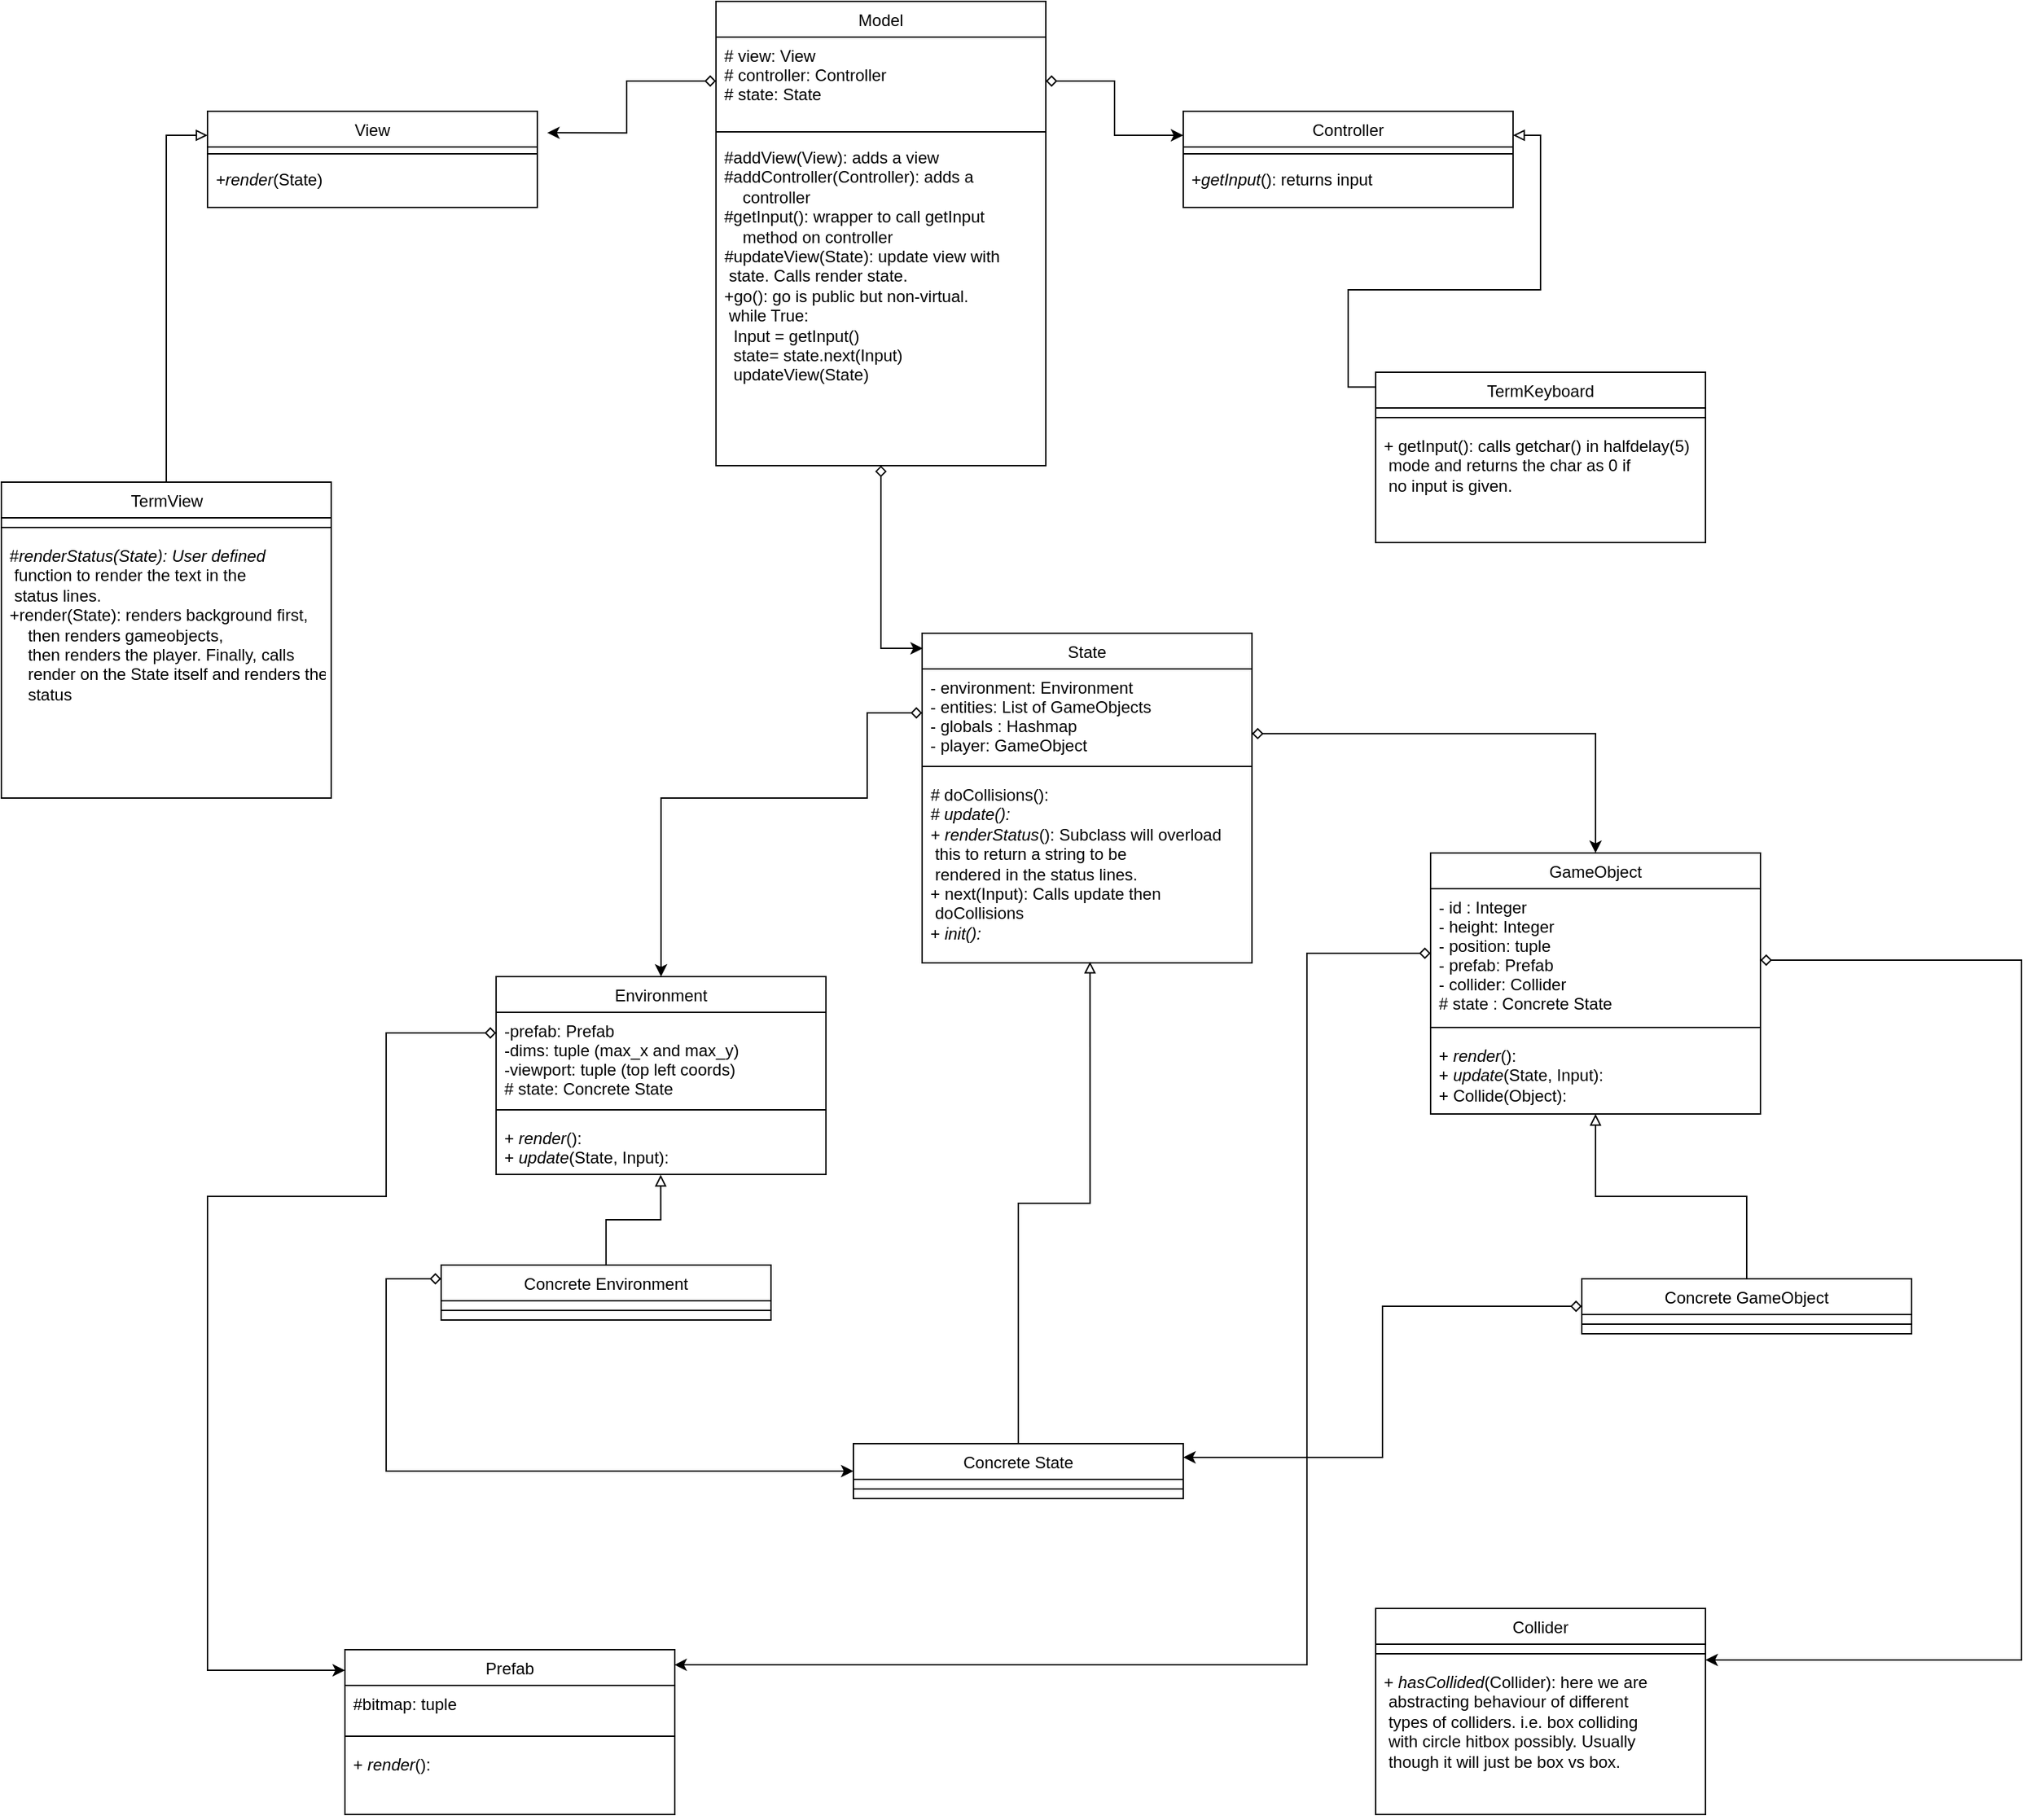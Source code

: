 <mxfile version="15.8.3" type="github">
  <diagram id="C5RBs43oDa-KdzZeNtuy" name="Page-1">
    <mxGraphModel dx="1177" dy="827" grid="1" gridSize="10" guides="1" tooltips="1" connect="1" arrows="1" fold="1" page="1" pageScale="1" pageWidth="827" pageHeight="1169" math="0" shadow="0">
      <root>
        <mxCell id="WIyWlLk6GJQsqaUBKTNV-0" />
        <mxCell id="WIyWlLk6GJQsqaUBKTNV-1" parent="WIyWlLk6GJQsqaUBKTNV-0" />
        <mxCell id="w5kWeoBQfcNdfBbSgqj2-48" style="edgeStyle=orthogonalEdgeStyle;rounded=0;orthogonalLoop=1;jettySize=auto;html=1;endArrow=diamond;endFill=0;exitX=0.002;exitY=0.046;exitDx=0;exitDy=0;exitPerimeter=0;startArrow=classic;startFill=1;" parent="WIyWlLk6GJQsqaUBKTNV-1" source="w5kWeoBQfcNdfBbSgqj2-43" target="w5kWeoBQfcNdfBbSgqj2-0" edge="1">
          <mxGeometry relative="1" as="geometry" />
        </mxCell>
        <mxCell id="w5kWeoBQfcNdfBbSgqj2-0" value="Model" style="swimlane;fontStyle=0;align=center;verticalAlign=top;childLayout=stackLayout;horizontal=1;startSize=26;horizontalStack=0;resizeParent=1;resizeLast=0;collapsible=1;marginBottom=0;rounded=0;shadow=0;strokeWidth=1;" parent="WIyWlLk6GJQsqaUBKTNV-1" vertex="1">
          <mxGeometry x="630" y="320" width="240" height="338" as="geometry">
            <mxRectangle x="340" y="380" width="170" height="26" as="alternateBounds" />
          </mxGeometry>
        </mxCell>
        <mxCell id="w5kWeoBQfcNdfBbSgqj2-1" value="# view: View&#xa;# controller: Controller&#xa;# state: State" style="text;align=left;verticalAlign=top;spacingLeft=4;spacingRight=4;overflow=hidden;rotatable=0;points=[[0,0.5],[1,0.5]];portConstraint=eastwest;" parent="w5kWeoBQfcNdfBbSgqj2-0" vertex="1">
          <mxGeometry y="26" width="240" height="64" as="geometry" />
        </mxCell>
        <mxCell id="w5kWeoBQfcNdfBbSgqj2-2" value="" style="line;html=1;strokeWidth=1;align=left;verticalAlign=middle;spacingTop=-1;spacingLeft=3;spacingRight=3;rotatable=0;labelPosition=right;points=[];portConstraint=eastwest;" parent="w5kWeoBQfcNdfBbSgqj2-0" vertex="1">
          <mxGeometry y="90" width="240" height="10" as="geometry" />
        </mxCell>
        <mxCell id="w5kWeoBQfcNdfBbSgqj2-5" value="#addView(View): adds a view&lt;br&gt;#addController(Controller): adds a &lt;br&gt;&amp;nbsp;&amp;nbsp;&amp;nbsp;&amp;nbsp;controller&lt;br&gt;#getInput(): wrapper to call getInput&lt;br&gt;&amp;nbsp;&amp;nbsp;&amp;nbsp;&amp;nbsp;method on controller&lt;br&gt;&lt;i&gt;#&lt;/i&gt;updateView(State): update view with&lt;br&gt;&lt;span style=&quot;white-space: pre&quot;&gt; &lt;/span&gt;state. Calls render state.&lt;br&gt;+go(): go is public but non-virtual.&lt;br&gt;&lt;span style=&quot;white-space: pre&quot;&gt; &lt;/span&gt;while True:&lt;br&gt;&lt;span style=&quot;white-space: pre&quot;&gt; &lt;/span&gt;&lt;span style=&quot;white-space: pre&quot;&gt; &lt;/span&gt;Input = getInput()&lt;br&gt;&lt;span style=&quot;white-space: pre&quot;&gt; &lt;/span&gt;&lt;span style=&quot;white-space: pre&quot;&gt; &lt;/span&gt;state= state.next(Input)&lt;br&gt;&lt;span style=&quot;white-space: pre&quot;&gt; &lt;/span&gt;&lt;span style=&quot;white-space: pre&quot;&gt; &lt;/span&gt;updateView(State)&lt;br&gt;&lt;span style=&quot;white-space: pre&quot;&gt; &lt;/span&gt;&lt;span style=&quot;white-space: pre&quot;&gt; &lt;/span&gt;&lt;br&gt;&lt;span style=&quot;white-space: pre&quot;&gt; &lt;/span&gt;" style="text;align=left;verticalAlign=top;spacingLeft=4;spacingRight=4;overflow=hidden;rotatable=0;points=[[0,0.5],[1,0.5]];portConstraint=eastwest;fontStyle=0;html=1;" parent="w5kWeoBQfcNdfBbSgqj2-0" vertex="1">
          <mxGeometry y="100" width="240" height="218" as="geometry" />
        </mxCell>
        <mxCell id="w5kWeoBQfcNdfBbSgqj2-19" value="View" style="swimlane;fontStyle=0;align=center;verticalAlign=top;childLayout=stackLayout;horizontal=1;startSize=26;horizontalStack=0;resizeParent=1;resizeLast=0;collapsible=1;marginBottom=0;rounded=0;shadow=0;strokeWidth=1;" parent="WIyWlLk6GJQsqaUBKTNV-1" vertex="1">
          <mxGeometry x="260" y="400" width="240" height="70" as="geometry">
            <mxRectangle x="340" y="380" width="170" height="26" as="alternateBounds" />
          </mxGeometry>
        </mxCell>
        <mxCell id="w5kWeoBQfcNdfBbSgqj2-21" value="" style="line;html=1;strokeWidth=1;align=left;verticalAlign=middle;spacingTop=-1;spacingLeft=3;spacingRight=3;rotatable=0;labelPosition=right;points=[];portConstraint=eastwest;" parent="w5kWeoBQfcNdfBbSgqj2-19" vertex="1">
          <mxGeometry y="26" width="240" height="10" as="geometry" />
        </mxCell>
        <mxCell id="w5kWeoBQfcNdfBbSgqj2-22" value="+render&lt;span style=&quot;font-style: normal&quot;&gt;(State)&lt;/span&gt;" style="text;align=left;verticalAlign=top;spacingLeft=4;spacingRight=4;overflow=hidden;rotatable=0;points=[[0,0.5],[1,0.5]];portConstraint=eastwest;fontStyle=2;html=1;" parent="w5kWeoBQfcNdfBbSgqj2-19" vertex="1">
          <mxGeometry y="36" width="240" height="24" as="geometry" />
        </mxCell>
        <mxCell id="w5kWeoBQfcNdfBbSgqj2-23" value="Controller" style="swimlane;fontStyle=0;align=center;verticalAlign=top;childLayout=stackLayout;horizontal=1;startSize=26;horizontalStack=0;resizeParent=1;resizeLast=0;collapsible=1;marginBottom=0;rounded=0;shadow=0;strokeWidth=1;" parent="WIyWlLk6GJQsqaUBKTNV-1" vertex="1">
          <mxGeometry x="970" y="400" width="240" height="70" as="geometry">
            <mxRectangle x="340" y="380" width="170" height="26" as="alternateBounds" />
          </mxGeometry>
        </mxCell>
        <mxCell id="w5kWeoBQfcNdfBbSgqj2-24" value="" style="line;html=1;strokeWidth=1;align=left;verticalAlign=middle;spacingTop=-1;spacingLeft=3;spacingRight=3;rotatable=0;labelPosition=right;points=[];portConstraint=eastwest;" parent="w5kWeoBQfcNdfBbSgqj2-23" vertex="1">
          <mxGeometry y="26" width="240" height="10" as="geometry" />
        </mxCell>
        <mxCell id="w5kWeoBQfcNdfBbSgqj2-25" value="&lt;span style=&quot;font-style: normal&quot;&gt;+&lt;/span&gt;getInput&lt;span style=&quot;font-style: normal&quot;&gt;(): returns input&lt;/span&gt;" style="text;align=left;verticalAlign=top;spacingLeft=4;spacingRight=4;overflow=hidden;rotatable=0;points=[[0,0.5],[1,0.5]];portConstraint=eastwest;fontStyle=2;html=1;" parent="w5kWeoBQfcNdfBbSgqj2-23" vertex="1">
          <mxGeometry y="36" width="240" height="24" as="geometry" />
        </mxCell>
        <mxCell id="w5kWeoBQfcNdfBbSgqj2-26" value="TermKeyboard" style="swimlane;fontStyle=0;align=center;verticalAlign=top;childLayout=stackLayout;horizontal=1;startSize=26;horizontalStack=0;resizeParent=1;resizeLast=0;collapsible=1;marginBottom=0;rounded=0;shadow=0;strokeWidth=1;" parent="WIyWlLk6GJQsqaUBKTNV-1" vertex="1">
          <mxGeometry x="1110" y="590" width="240" height="124" as="geometry">
            <mxRectangle x="1450" y="610" width="170" height="26" as="alternateBounds" />
          </mxGeometry>
        </mxCell>
        <mxCell id="w5kWeoBQfcNdfBbSgqj2-27" value="" style="line;html=1;strokeWidth=1;align=left;verticalAlign=middle;spacingTop=-1;spacingLeft=3;spacingRight=3;rotatable=0;labelPosition=right;points=[];portConstraint=eastwest;" parent="w5kWeoBQfcNdfBbSgqj2-26" vertex="1">
          <mxGeometry y="26" width="240" height="14" as="geometry" />
        </mxCell>
        <mxCell id="w5kWeoBQfcNdfBbSgqj2-28" value="+ getInput(): calls getchar() in halfdelay(5)&lt;br&gt;&lt;span style=&quot;white-space: pre&quot;&gt; &lt;/span&gt;mode and returns the char as 0 if&lt;br&gt;&lt;span style=&quot;white-space: pre&quot;&gt; &lt;/span&gt;no input is given." style="text;align=left;verticalAlign=top;spacingLeft=4;spacingRight=4;overflow=hidden;rotatable=0;points=[[0,0.5],[1,0.5]];portConstraint=eastwest;html=1;" parent="w5kWeoBQfcNdfBbSgqj2-26" vertex="1">
          <mxGeometry y="40" width="240" height="84" as="geometry" />
        </mxCell>
        <mxCell id="w5kWeoBQfcNdfBbSgqj2-32" style="edgeStyle=orthogonalEdgeStyle;rounded=0;orthogonalLoop=1;jettySize=auto;html=1;exitX=1.03;exitY=0.224;exitDx=0;exitDy=0;entryX=0;entryY=0.5;entryDx=0;entryDy=0;endArrow=diamond;endFill=0;exitPerimeter=0;startArrow=classic;startFill=1;" parent="WIyWlLk6GJQsqaUBKTNV-1" source="w5kWeoBQfcNdfBbSgqj2-19" target="w5kWeoBQfcNdfBbSgqj2-1" edge="1">
          <mxGeometry relative="1" as="geometry" />
        </mxCell>
        <mxCell id="w5kWeoBQfcNdfBbSgqj2-33" style="edgeStyle=orthogonalEdgeStyle;rounded=0;orthogonalLoop=1;jettySize=auto;html=1;endArrow=diamond;endFill=0;exitX=0;exitY=0.25;exitDx=0;exitDy=0;startArrow=classic;startFill=1;" parent="WIyWlLk6GJQsqaUBKTNV-1" source="w5kWeoBQfcNdfBbSgqj2-23" target="w5kWeoBQfcNdfBbSgqj2-1" edge="1">
          <mxGeometry relative="1" as="geometry" />
        </mxCell>
        <mxCell id="w5kWeoBQfcNdfBbSgqj2-35" style="edgeStyle=orthogonalEdgeStyle;rounded=0;orthogonalLoop=1;jettySize=auto;html=1;entryX=1;entryY=0.25;entryDx=0;entryDy=0;endArrow=block;endFill=0;exitX=0;exitY=0.087;exitDx=0;exitDy=0;exitPerimeter=0;" parent="WIyWlLk6GJQsqaUBKTNV-1" source="w5kWeoBQfcNdfBbSgqj2-26" target="w5kWeoBQfcNdfBbSgqj2-23" edge="1">
          <mxGeometry relative="1" as="geometry" />
        </mxCell>
        <mxCell id="w5kWeoBQfcNdfBbSgqj2-42" style="edgeStyle=orthogonalEdgeStyle;rounded=0;orthogonalLoop=1;jettySize=auto;html=1;entryX=0;entryY=0.25;entryDx=0;entryDy=0;endArrow=block;endFill=0;" parent="WIyWlLk6GJQsqaUBKTNV-1" source="w5kWeoBQfcNdfBbSgqj2-38" target="w5kWeoBQfcNdfBbSgqj2-19" edge="1">
          <mxGeometry relative="1" as="geometry" />
        </mxCell>
        <mxCell id="w5kWeoBQfcNdfBbSgqj2-38" value="TermView" style="swimlane;fontStyle=0;align=center;verticalAlign=top;childLayout=stackLayout;horizontal=1;startSize=26;horizontalStack=0;resizeParent=1;resizeLast=0;collapsible=1;marginBottom=0;rounded=0;shadow=0;strokeWidth=1;html=1;" parent="WIyWlLk6GJQsqaUBKTNV-1" vertex="1">
          <mxGeometry x="110" y="670" width="240" height="230" as="geometry">
            <mxRectangle x="1450" y="610" width="170" height="26" as="alternateBounds" />
          </mxGeometry>
        </mxCell>
        <mxCell id="w5kWeoBQfcNdfBbSgqj2-40" value="" style="line;html=1;strokeWidth=1;align=left;verticalAlign=middle;spacingTop=-1;spacingLeft=3;spacingRight=3;rotatable=0;labelPosition=right;points=[];portConstraint=eastwest;" parent="w5kWeoBQfcNdfBbSgqj2-38" vertex="1">
          <mxGeometry y="26" width="240" height="14" as="geometry" />
        </mxCell>
        <mxCell id="w5kWeoBQfcNdfBbSgqj2-41" value="&lt;span style=&quot;font-style: normal&quot;&gt;#&lt;/span&gt;renderStatus(State): User defined&lt;br&gt;&lt;span style=&quot;font-style: normal&quot;&gt;&lt;span style=&quot;white-space: pre&quot;&gt; &lt;/span&gt;function to render the text in the&lt;br&gt;&lt;span style=&quot;white-space: pre&quot;&gt; &lt;/span&gt;status lines.&amp;nbsp;&lt;br&gt;+render(State): renders background first, &lt;br&gt;&amp;nbsp;&amp;nbsp;&amp;nbsp;&amp;nbsp;then&amp;nbsp;renders gameobjects, &lt;br&gt;&amp;nbsp;&amp;nbsp;&amp;nbsp;&amp;nbsp;then renders the player. Finally, calls&lt;br&gt;&amp;nbsp; &amp;nbsp; render on the State itself and renders the&lt;br&gt;&amp;nbsp; &amp;nbsp; status&lt;br&gt;&lt;/span&gt;" style="text;align=left;verticalAlign=top;spacingLeft=4;spacingRight=4;overflow=hidden;rotatable=0;points=[[0,0.5],[1,0.5]];portConstraint=eastwest;fontStyle=2;html=1;" parent="w5kWeoBQfcNdfBbSgqj2-38" vertex="1">
          <mxGeometry y="40" width="240" height="150" as="geometry" />
        </mxCell>
        <mxCell id="w5kWeoBQfcNdfBbSgqj2-78" style="edgeStyle=orthogonalEdgeStyle;rounded=0;orthogonalLoop=1;jettySize=auto;html=1;endArrow=diamond;endFill=0;startArrow=classic;startFill=1;exitX=0.5;exitY=0;exitDx=0;exitDy=0;entryX=1;entryY=0.736;entryDx=0;entryDy=0;entryPerimeter=0;" parent="WIyWlLk6GJQsqaUBKTNV-1" source="w5kWeoBQfcNdfBbSgqj2-75" target="w5kWeoBQfcNdfBbSgqj2-49" edge="1">
          <mxGeometry relative="1" as="geometry" />
        </mxCell>
        <mxCell id="w5kWeoBQfcNdfBbSgqj2-43" value="State" style="swimlane;fontStyle=0;align=center;verticalAlign=top;childLayout=stackLayout;horizontal=1;startSize=26;horizontalStack=0;resizeParent=1;resizeLast=0;collapsible=1;marginBottom=0;rounded=0;shadow=0;strokeWidth=1;" parent="WIyWlLk6GJQsqaUBKTNV-1" vertex="1">
          <mxGeometry x="780" y="780" width="240" height="240" as="geometry">
            <mxRectangle x="1450" y="610" width="170" height="26" as="alternateBounds" />
          </mxGeometry>
        </mxCell>
        <mxCell id="w5kWeoBQfcNdfBbSgqj2-49" value="- environment: Environment&#xa;- entities: List of GameObjects&#xa;- globals : Hashmap&#xa;- player: GameObject" style="text;align=left;verticalAlign=top;spacingLeft=4;spacingRight=4;overflow=hidden;rotatable=0;points=[[0,0.5],[1,0.5]];portConstraint=eastwest;" parent="w5kWeoBQfcNdfBbSgqj2-43" vertex="1">
          <mxGeometry y="26" width="240" height="64" as="geometry" />
        </mxCell>
        <mxCell id="w5kWeoBQfcNdfBbSgqj2-45" value="" style="line;html=1;strokeWidth=1;align=left;verticalAlign=middle;spacingTop=-1;spacingLeft=3;spacingRight=3;rotatable=0;labelPosition=right;points=[];portConstraint=eastwest;" parent="w5kWeoBQfcNdfBbSgqj2-43" vertex="1">
          <mxGeometry y="90" width="240" height="14" as="geometry" />
        </mxCell>
        <mxCell id="w5kWeoBQfcNdfBbSgqj2-67" value="#&amp;nbsp;&lt;span style=&quot;font-style: normal&quot;&gt;doCollisions():&lt;/span&gt;&amp;nbsp;&lt;br&gt;# update():&lt;br&gt;+ renderStatus&lt;span style=&quot;font-style: normal&quot;&gt;(): Subclass will overload &lt;br&gt;&lt;span style=&quot;white-space: pre&quot;&gt; this &lt;/span&gt;to return a string to be &lt;br&gt;&lt;span style=&quot;white-space: pre&quot;&gt; &lt;/span&gt;rendered in the status lines.&lt;br&gt;+ next&lt;/span&gt;&lt;span style=&quot;font-style: normal&quot;&gt;(Input): Calls update then &lt;br&gt;&lt;span style=&quot;white-space: pre&quot;&gt; &lt;/span&gt;doCollisions&lt;br&gt;+ &lt;/span&gt;init():" style="text;align=left;verticalAlign=top;spacingLeft=4;spacingRight=4;overflow=hidden;rotatable=0;points=[[0,0.5],[1,0.5]];portConstraint=eastwest;fontStyle=2;html=1;" parent="w5kWeoBQfcNdfBbSgqj2-43" vertex="1">
          <mxGeometry y="104" width="240" height="136" as="geometry" />
        </mxCell>
        <mxCell id="w5kWeoBQfcNdfBbSgqj2-57" value="Environment" style="swimlane;fontStyle=0;align=center;verticalAlign=top;childLayout=stackLayout;horizontal=1;startSize=26;horizontalStack=0;resizeParent=1;resizeLast=0;collapsible=1;marginBottom=0;rounded=0;shadow=0;strokeWidth=1;" parent="WIyWlLk6GJQsqaUBKTNV-1" vertex="1">
          <mxGeometry x="470" y="1030" width="240" height="144" as="geometry">
            <mxRectangle x="1450" y="610" width="170" height="26" as="alternateBounds" />
          </mxGeometry>
        </mxCell>
        <mxCell id="w5kWeoBQfcNdfBbSgqj2-103" value="-prefab: Prefab&#xa;-dims: tuple (max_x and max_y)&#xa;-viewport: tuple (top left coords)&#xa;# state: Concrete State" style="text;align=left;verticalAlign=top;spacingLeft=4;spacingRight=4;overflow=hidden;rotatable=0;points=[[0,0.5],[1,0.5]];portConstraint=eastwest;" parent="w5kWeoBQfcNdfBbSgqj2-57" vertex="1">
          <mxGeometry y="26" width="240" height="64" as="geometry" />
        </mxCell>
        <mxCell id="w5kWeoBQfcNdfBbSgqj2-59" value="" style="line;html=1;strokeWidth=1;align=left;verticalAlign=middle;spacingTop=-1;spacingLeft=3;spacingRight=3;rotatable=0;labelPosition=right;points=[];portConstraint=eastwest;" parent="w5kWeoBQfcNdfBbSgqj2-57" vertex="1">
          <mxGeometry y="90" width="240" height="14" as="geometry" />
        </mxCell>
        <mxCell id="w5kWeoBQfcNdfBbSgqj2-105" value="+ &lt;i&gt;render&lt;/i&gt;():&amp;nbsp;&lt;br&gt;+ &lt;i&gt;update&lt;/i&gt;(State, Input):" style="text;align=left;verticalAlign=top;spacingLeft=4;spacingRight=4;overflow=hidden;rotatable=0;points=[[0,0.5],[1,0.5]];portConstraint=eastwest;html=1;" parent="w5kWeoBQfcNdfBbSgqj2-57" vertex="1">
          <mxGeometry y="104" width="240" height="40" as="geometry" />
        </mxCell>
        <mxCell id="w5kWeoBQfcNdfBbSgqj2-72" style="edgeStyle=orthogonalEdgeStyle;rounded=0;orthogonalLoop=1;jettySize=auto;html=1;endArrow=diamond;endFill=0;exitX=0.5;exitY=0;exitDx=0;exitDy=0;startArrow=classic;startFill=1;entryX=0;entryY=0.5;entryDx=0;entryDy=0;" parent="WIyWlLk6GJQsqaUBKTNV-1" source="w5kWeoBQfcNdfBbSgqj2-57" target="w5kWeoBQfcNdfBbSgqj2-49" edge="1">
          <mxGeometry relative="1" as="geometry">
            <mxPoint x="780" y="855" as="targetPoint" />
            <Array as="points">
              <mxPoint x="590" y="900" />
              <mxPoint x="740" y="900" />
              <mxPoint x="740" y="838" />
            </Array>
          </mxGeometry>
        </mxCell>
        <mxCell id="w5kWeoBQfcNdfBbSgqj2-75" value="GameObject" style="swimlane;fontStyle=0;align=center;verticalAlign=top;childLayout=stackLayout;horizontal=1;startSize=26;horizontalStack=0;resizeParent=1;resizeLast=0;collapsible=1;marginBottom=0;rounded=0;shadow=0;strokeWidth=1;" parent="WIyWlLk6GJQsqaUBKTNV-1" vertex="1">
          <mxGeometry x="1150" y="940" width="240" height="190" as="geometry">
            <mxRectangle x="1450" y="610" width="170" height="26" as="alternateBounds" />
          </mxGeometry>
        </mxCell>
        <mxCell id="w5kWeoBQfcNdfBbSgqj2-76" value="- id : Integer&#xa;- height: Integer&#xa;- position: tuple&#xa;- prefab: Prefab&#xa;- collider: Collider&#xa;# state : Concrete State&#xa;" style="text;align=left;verticalAlign=top;spacingLeft=4;spacingRight=4;overflow=hidden;rotatable=0;points=[[0,0.5],[1,0.5]];portConstraint=eastwest;" parent="w5kWeoBQfcNdfBbSgqj2-75" vertex="1">
          <mxGeometry y="26" width="240" height="94" as="geometry" />
        </mxCell>
        <mxCell id="w5kWeoBQfcNdfBbSgqj2-77" value="" style="line;html=1;strokeWidth=1;align=left;verticalAlign=middle;spacingTop=-1;spacingLeft=3;spacingRight=3;rotatable=0;labelPosition=right;points=[];portConstraint=eastwest;" parent="w5kWeoBQfcNdfBbSgqj2-75" vertex="1">
          <mxGeometry y="120" width="240" height="14" as="geometry" />
        </mxCell>
        <mxCell id="w5kWeoBQfcNdfBbSgqj2-106" value="+ &lt;i&gt;render&lt;/i&gt;():&amp;nbsp;&lt;br&gt;+ &lt;i&gt;update&lt;/i&gt;(State, Input):&lt;br&gt;+ Collide(Object):" style="text;align=left;verticalAlign=top;spacingLeft=4;spacingRight=4;overflow=hidden;rotatable=0;points=[[0,0.5],[1,0.5]];portConstraint=eastwest;html=1;" parent="w5kWeoBQfcNdfBbSgqj2-75" vertex="1">
          <mxGeometry y="134" width="240" height="56" as="geometry" />
        </mxCell>
        <mxCell id="TpjcOulq7pznEjtLuAkR-1" style="edgeStyle=orthogonalEdgeStyle;rounded=0;orthogonalLoop=1;jettySize=auto;html=1;entryX=0.509;entryY=0.994;entryDx=0;entryDy=0;entryPerimeter=0;startArrow=none;startFill=0;endArrow=block;endFill=0;" parent="WIyWlLk6GJQsqaUBKTNV-1" source="w5kWeoBQfcNdfBbSgqj2-81" target="w5kWeoBQfcNdfBbSgqj2-67" edge="1">
          <mxGeometry relative="1" as="geometry" />
        </mxCell>
        <mxCell id="w5kWeoBQfcNdfBbSgqj2-81" value="Concrete State" style="swimlane;fontStyle=0;align=center;verticalAlign=top;childLayout=stackLayout;horizontal=1;startSize=26;horizontalStack=0;resizeParent=1;resizeLast=0;collapsible=1;marginBottom=0;rounded=0;shadow=0;strokeWidth=1;" parent="WIyWlLk6GJQsqaUBKTNV-1" vertex="1">
          <mxGeometry x="730" y="1370" width="240" height="40" as="geometry">
            <mxRectangle x="1450" y="610" width="170" height="26" as="alternateBounds" />
          </mxGeometry>
        </mxCell>
        <mxCell id="w5kWeoBQfcNdfBbSgqj2-83" value="" style="line;html=1;strokeWidth=1;align=left;verticalAlign=middle;spacingTop=-1;spacingLeft=3;spacingRight=3;rotatable=0;labelPosition=right;points=[];portConstraint=eastwest;" parent="w5kWeoBQfcNdfBbSgqj2-81" vertex="1">
          <mxGeometry y="26" width="240" height="14" as="geometry" />
        </mxCell>
        <mxCell id="w5kWeoBQfcNdfBbSgqj2-101" style="edgeStyle=orthogonalEdgeStyle;rounded=0;orthogonalLoop=1;jettySize=auto;html=1;startArrow=none;startFill=0;endArrow=block;endFill=0;entryX=0.499;entryY=1.007;entryDx=0;entryDy=0;entryPerimeter=0;" parent="WIyWlLk6GJQsqaUBKTNV-1" source="w5kWeoBQfcNdfBbSgqj2-98" target="w5kWeoBQfcNdfBbSgqj2-105" edge="1">
          <mxGeometry relative="1" as="geometry">
            <mxPoint x="590" y="1170" as="targetPoint" />
          </mxGeometry>
        </mxCell>
        <mxCell id="w5kWeoBQfcNdfBbSgqj2-102" style="edgeStyle=orthogonalEdgeStyle;rounded=0;orthogonalLoop=1;jettySize=auto;html=1;entryX=0;entryY=0.5;entryDx=0;entryDy=0;startArrow=diamond;startFill=0;endArrow=classic;endFill=1;exitX=0;exitY=0.25;exitDx=0;exitDy=0;" parent="WIyWlLk6GJQsqaUBKTNV-1" source="w5kWeoBQfcNdfBbSgqj2-98" target="w5kWeoBQfcNdfBbSgqj2-81" edge="1">
          <mxGeometry relative="1" as="geometry">
            <mxPoint x="410" y="1250" as="sourcePoint" />
            <Array as="points">
              <mxPoint x="390" y="1250" />
              <mxPoint x="390" y="1390" />
            </Array>
          </mxGeometry>
        </mxCell>
        <mxCell id="w5kWeoBQfcNdfBbSgqj2-98" value="Concrete Environment" style="swimlane;fontStyle=0;align=center;verticalAlign=top;childLayout=stackLayout;horizontal=1;startSize=26;horizontalStack=0;resizeParent=1;resizeLast=0;collapsible=1;marginBottom=0;rounded=0;shadow=0;strokeWidth=1;" parent="WIyWlLk6GJQsqaUBKTNV-1" vertex="1">
          <mxGeometry x="430" y="1240" width="240" height="40" as="geometry">
            <mxRectangle x="1450" y="610" width="170" height="26" as="alternateBounds" />
          </mxGeometry>
        </mxCell>
        <mxCell id="w5kWeoBQfcNdfBbSgqj2-99" value="" style="line;html=1;strokeWidth=1;align=left;verticalAlign=middle;spacingTop=-1;spacingLeft=3;spacingRight=3;rotatable=0;labelPosition=right;points=[];portConstraint=eastwest;" parent="w5kWeoBQfcNdfBbSgqj2-98" vertex="1">
          <mxGeometry y="26" width="240" height="14" as="geometry" />
        </mxCell>
        <mxCell id="w5kWeoBQfcNdfBbSgqj2-111" style="edgeStyle=orthogonalEdgeStyle;rounded=0;orthogonalLoop=1;jettySize=auto;html=1;entryX=0.5;entryY=1;entryDx=0;entryDy=0;startArrow=none;startFill=0;endArrow=block;endFill=0;" parent="WIyWlLk6GJQsqaUBKTNV-1" source="w5kWeoBQfcNdfBbSgqj2-107" target="w5kWeoBQfcNdfBbSgqj2-75" edge="1">
          <mxGeometry relative="1" as="geometry" />
        </mxCell>
        <mxCell id="w5kWeoBQfcNdfBbSgqj2-112" style="edgeStyle=orthogonalEdgeStyle;rounded=0;orthogonalLoop=1;jettySize=auto;html=1;entryX=1;entryY=0.25;entryDx=0;entryDy=0;startArrow=diamond;startFill=0;endArrow=classic;endFill=1;" parent="WIyWlLk6GJQsqaUBKTNV-1" source="w5kWeoBQfcNdfBbSgqj2-107" target="w5kWeoBQfcNdfBbSgqj2-81" edge="1">
          <mxGeometry relative="1" as="geometry" />
        </mxCell>
        <mxCell id="w5kWeoBQfcNdfBbSgqj2-107" value="Concrete GameObject" style="swimlane;fontStyle=0;align=center;verticalAlign=top;childLayout=stackLayout;horizontal=1;startSize=26;horizontalStack=0;resizeParent=1;resizeLast=0;collapsible=1;marginBottom=0;rounded=0;shadow=0;strokeWidth=1;" parent="WIyWlLk6GJQsqaUBKTNV-1" vertex="1">
          <mxGeometry x="1260" y="1250" width="240" height="40" as="geometry">
            <mxRectangle x="1450" y="610" width="170" height="26" as="alternateBounds" />
          </mxGeometry>
        </mxCell>
        <mxCell id="w5kWeoBQfcNdfBbSgqj2-109" value="" style="line;html=1;strokeWidth=1;align=left;verticalAlign=middle;spacingTop=-1;spacingLeft=3;spacingRight=3;rotatable=0;labelPosition=right;points=[];portConstraint=eastwest;" parent="w5kWeoBQfcNdfBbSgqj2-107" vertex="1">
          <mxGeometry y="26" width="240" height="14" as="geometry" />
        </mxCell>
        <mxCell id="w5kWeoBQfcNdfBbSgqj2-113" value="Prefab" style="swimlane;fontStyle=0;align=center;verticalAlign=top;childLayout=stackLayout;horizontal=1;startSize=26;horizontalStack=0;resizeParent=1;resizeLast=0;collapsible=1;marginBottom=0;rounded=0;shadow=0;strokeWidth=1;" parent="WIyWlLk6GJQsqaUBKTNV-1" vertex="1">
          <mxGeometry x="360" y="1520" width="240" height="120" as="geometry">
            <mxRectangle x="1450" y="610" width="170" height="26" as="alternateBounds" />
          </mxGeometry>
        </mxCell>
        <mxCell id="w5kWeoBQfcNdfBbSgqj2-114" value="#bitmap: tuple" style="text;align=left;verticalAlign=top;spacingLeft=4;spacingRight=4;overflow=hidden;rotatable=0;points=[[0,0.5],[1,0.5]];portConstraint=eastwest;" parent="w5kWeoBQfcNdfBbSgqj2-113" vertex="1">
          <mxGeometry y="26" width="240" height="30" as="geometry" />
        </mxCell>
        <mxCell id="w5kWeoBQfcNdfBbSgqj2-115" value="" style="line;html=1;strokeWidth=1;align=left;verticalAlign=middle;spacingTop=-1;spacingLeft=3;spacingRight=3;rotatable=0;labelPosition=right;points=[];portConstraint=eastwest;" parent="w5kWeoBQfcNdfBbSgqj2-113" vertex="1">
          <mxGeometry y="56" width="240" height="14" as="geometry" />
        </mxCell>
        <mxCell id="w5kWeoBQfcNdfBbSgqj2-116" value="+ &lt;i&gt;render&lt;/i&gt;():&amp;nbsp;" style="text;align=left;verticalAlign=top;spacingLeft=4;spacingRight=4;overflow=hidden;rotatable=0;points=[[0,0.5],[1,0.5]];portConstraint=eastwest;html=1;" parent="w5kWeoBQfcNdfBbSgqj2-113" vertex="1">
          <mxGeometry y="70" width="240" height="40" as="geometry" />
        </mxCell>
        <mxCell id="w5kWeoBQfcNdfBbSgqj2-117" value="Collider" style="swimlane;fontStyle=0;align=center;verticalAlign=top;childLayout=stackLayout;horizontal=1;startSize=26;horizontalStack=0;resizeParent=1;resizeLast=0;collapsible=1;marginBottom=0;rounded=0;shadow=0;strokeWidth=1;" parent="WIyWlLk6GJQsqaUBKTNV-1" vertex="1">
          <mxGeometry x="1110" y="1490" width="240" height="150" as="geometry">
            <mxRectangle x="1450" y="610" width="170" height="26" as="alternateBounds" />
          </mxGeometry>
        </mxCell>
        <mxCell id="w5kWeoBQfcNdfBbSgqj2-119" value="" style="line;html=1;strokeWidth=1;align=left;verticalAlign=middle;spacingTop=-1;spacingLeft=3;spacingRight=3;rotatable=0;labelPosition=right;points=[];portConstraint=eastwest;" parent="w5kWeoBQfcNdfBbSgqj2-117" vertex="1">
          <mxGeometry y="26" width="240" height="14" as="geometry" />
        </mxCell>
        <mxCell id="w5kWeoBQfcNdfBbSgqj2-125" value="+&lt;i&gt;&amp;nbsp;hasCollided&lt;/i&gt;(Collider): here we are&lt;br&gt;&lt;span style=&quot;white-space: pre&quot;&gt; &lt;/span&gt;abstracting behaviour of different&amp;nbsp;&lt;br&gt;&lt;span style=&quot;white-space: pre&quot;&gt; &lt;/span&gt;types of colliders. i.e. box colliding&lt;br&gt;&lt;span style=&quot;white-space: pre&quot;&gt; &lt;/span&gt;with circle hitbox possibly. Usually&lt;br&gt;&lt;span style=&quot;white-space: pre&quot;&gt; &lt;/span&gt;though it will just be box vs box." style="text;align=left;verticalAlign=top;spacingLeft=4;spacingRight=4;overflow=hidden;rotatable=0;points=[[0,0.5],[1,0.5]];portConstraint=eastwest;html=1;" parent="w5kWeoBQfcNdfBbSgqj2-117" vertex="1">
          <mxGeometry y="40" width="240" height="110" as="geometry" />
        </mxCell>
        <mxCell id="w5kWeoBQfcNdfBbSgqj2-126" style="edgeStyle=orthogonalEdgeStyle;rounded=0;orthogonalLoop=1;jettySize=auto;html=1;entryX=1;entryY=0.25;entryDx=0;entryDy=0;startArrow=diamond;startFill=0;endArrow=classic;endFill=1;" parent="WIyWlLk6GJQsqaUBKTNV-1" source="w5kWeoBQfcNdfBbSgqj2-76" target="w5kWeoBQfcNdfBbSgqj2-117" edge="1">
          <mxGeometry relative="1" as="geometry">
            <Array as="points">
              <mxPoint x="1580" y="1018" />
              <mxPoint x="1580" y="1528" />
            </Array>
          </mxGeometry>
        </mxCell>
        <mxCell id="w5kWeoBQfcNdfBbSgqj2-127" style="edgeStyle=orthogonalEdgeStyle;rounded=0;orthogonalLoop=1;jettySize=auto;html=1;startArrow=diamond;startFill=0;endArrow=classic;endFill=1;" parent="WIyWlLk6GJQsqaUBKTNV-1" source="w5kWeoBQfcNdfBbSgqj2-103" edge="1">
          <mxGeometry relative="1" as="geometry">
            <mxPoint x="360" y="1535" as="targetPoint" />
            <Array as="points">
              <mxPoint x="390" y="1071" />
              <mxPoint x="390" y="1190" />
              <mxPoint x="260" y="1190" />
              <mxPoint x="260" y="1535" />
            </Array>
          </mxGeometry>
        </mxCell>
        <mxCell id="w5kWeoBQfcNdfBbSgqj2-129" style="edgeStyle=orthogonalEdgeStyle;rounded=0;orthogonalLoop=1;jettySize=auto;html=1;entryX=0.999;entryY=0.092;entryDx=0;entryDy=0;entryPerimeter=0;startArrow=diamond;startFill=0;endArrow=classic;endFill=1;" parent="WIyWlLk6GJQsqaUBKTNV-1" source="w5kWeoBQfcNdfBbSgqj2-76" target="w5kWeoBQfcNdfBbSgqj2-113" edge="1">
          <mxGeometry relative="1" as="geometry">
            <Array as="points">
              <mxPoint x="1060" y="1013" />
              <mxPoint x="1060" y="1531" />
            </Array>
          </mxGeometry>
        </mxCell>
      </root>
    </mxGraphModel>
  </diagram>
</mxfile>
